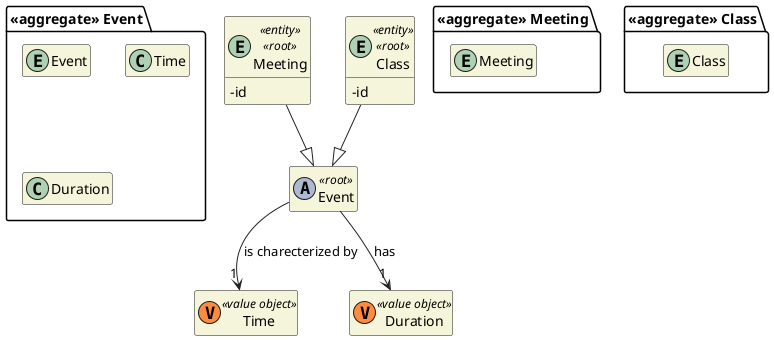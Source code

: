 @startuml DM-EVENTS
'https://plantuml.com/class-diagram

skinparam classAttributeIconSize 0
hide empty attributes
hide empty methods
skinparam classBackgroundColor beige
skinparam ArrowColor #222222

package "<<aggregate>> Event" {
    entity Event

    class Time
    class Duration
    ' class Type
}

entity Event <<(A,#adb9d1)>> <<root>> {
}

class Time <<(V,#FF8B40) value object>> {}
class Duration <<(V,#FF8B40) value object>> {}
' class Type <<(V,#FF8B40) value object>> {}

Event --> "1" Time : is charecterized by
Event --> "1" Duration : has
' Event --> "1" Type : is charecterized by

package "<<aggregate>> Meeting" {
    entity Meeting
}

entity Meeting <<entity>> <<root>> {
  -id
}

package "<<aggregate>> Class" {
    entity Class
}

entity Class <<entity>> <<root>> {
  -id
}

Class --|> Event 
Meeting --|> Event
